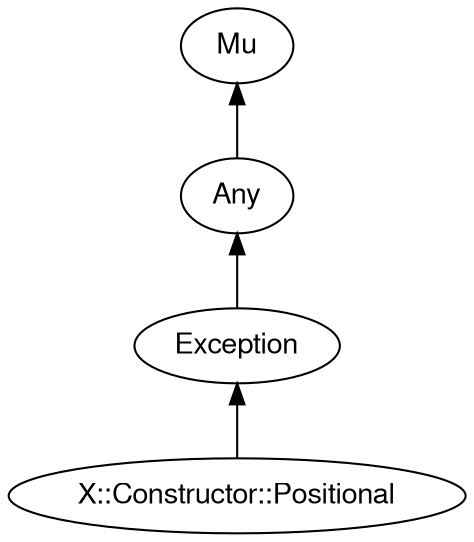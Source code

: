digraph "perl6-type-graph" {
    rankdir=BT;
    splines=polyline;
    overlap=false; 
    // Types
    "X::Constructor::Positional" [color="#000000", fontcolor="#000000", href="/type/X::Constructor::Positional", fontname="FreeSans"];
    "Mu" [color="#000000", fontcolor="#000000", href="/type/Mu", fontname="FreeSans"];
    "Any" [color="#000000", fontcolor="#000000", href="/type/Any", fontname="FreeSans"];
    "Exception" [color="#000000", fontcolor="#000000", href="/type/Exception", fontname="FreeSans"];

    // Superclasses
    "X::Constructor::Positional" -> "Exception" [color="#000000"];
    "Any" -> "Mu" [color="#000000"];
    "Exception" -> "Any" [color="#000000"];

    // Roles
}
